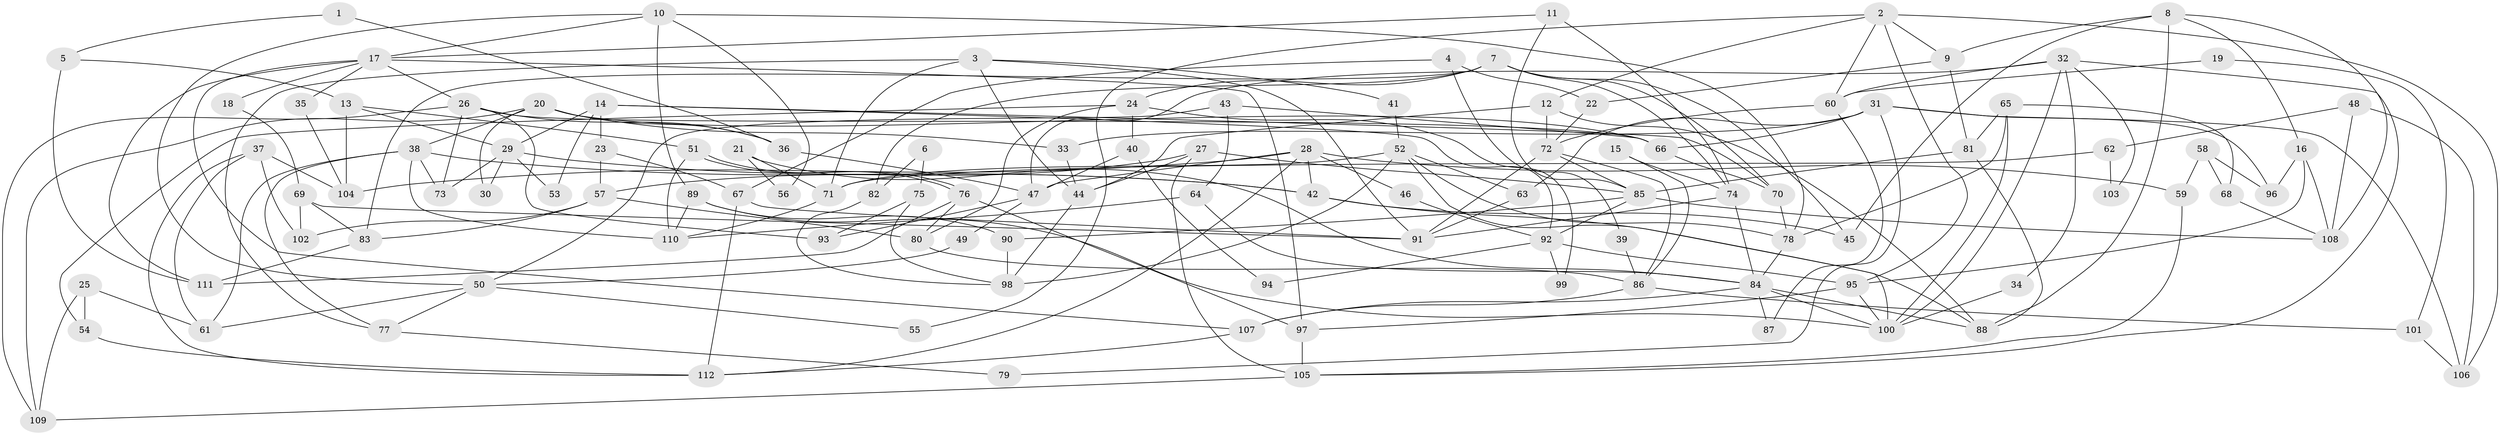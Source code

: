 // coarse degree distribution, {4: 0.14102564102564102, 9: 0.038461538461538464, 8: 0.0641025641025641, 5: 0.1282051282051282, 3: 0.20512820512820512, 2: 0.15384615384615385, 6: 0.11538461538461539, 7: 0.14102564102564102, 12: 0.01282051282051282}
// Generated by graph-tools (version 1.1) at 2025/23/03/03/25 07:23:57]
// undirected, 112 vertices, 224 edges
graph export_dot {
graph [start="1"]
  node [color=gray90,style=filled];
  1;
  2;
  3;
  4;
  5;
  6;
  7;
  8;
  9;
  10;
  11;
  12;
  13;
  14;
  15;
  16;
  17;
  18;
  19;
  20;
  21;
  22;
  23;
  24;
  25;
  26;
  27;
  28;
  29;
  30;
  31;
  32;
  33;
  34;
  35;
  36;
  37;
  38;
  39;
  40;
  41;
  42;
  43;
  44;
  45;
  46;
  47;
  48;
  49;
  50;
  51;
  52;
  53;
  54;
  55;
  56;
  57;
  58;
  59;
  60;
  61;
  62;
  63;
  64;
  65;
  66;
  67;
  68;
  69;
  70;
  71;
  72;
  73;
  74;
  75;
  76;
  77;
  78;
  79;
  80;
  81;
  82;
  83;
  84;
  85;
  86;
  87;
  88;
  89;
  90;
  91;
  92;
  93;
  94;
  95;
  96;
  97;
  98;
  99;
  100;
  101;
  102;
  103;
  104;
  105;
  106;
  107;
  108;
  109;
  110;
  111;
  112;
  1 -- 5;
  1 -- 36;
  2 -- 60;
  2 -- 12;
  2 -- 9;
  2 -- 55;
  2 -- 95;
  2 -- 106;
  3 -- 91;
  3 -- 71;
  3 -- 41;
  3 -- 44;
  3 -- 77;
  4 -- 67;
  4 -- 22;
  4 -- 39;
  5 -- 13;
  5 -- 111;
  6 -- 75;
  6 -- 82;
  7 -- 83;
  7 -- 70;
  7 -- 24;
  7 -- 45;
  7 -- 74;
  7 -- 82;
  8 -- 45;
  8 -- 88;
  8 -- 9;
  8 -- 16;
  8 -- 108;
  9 -- 22;
  9 -- 81;
  10 -- 17;
  10 -- 78;
  10 -- 50;
  10 -- 56;
  10 -- 89;
  11 -- 74;
  11 -- 85;
  11 -- 17;
  12 -- 88;
  12 -- 44;
  12 -- 72;
  13 -- 29;
  13 -- 51;
  13 -- 104;
  14 -- 29;
  14 -- 70;
  14 -- 23;
  14 -- 53;
  14 -- 92;
  15 -- 74;
  15 -- 86;
  16 -- 96;
  16 -- 95;
  16 -- 108;
  17 -- 97;
  17 -- 18;
  17 -- 26;
  17 -- 35;
  17 -- 107;
  17 -- 111;
  18 -- 69;
  19 -- 60;
  19 -- 101;
  20 -- 109;
  20 -- 33;
  20 -- 30;
  20 -- 36;
  20 -- 38;
  20 -- 66;
  21 -- 71;
  21 -- 84;
  21 -- 56;
  22 -- 72;
  23 -- 67;
  23 -- 57;
  24 -- 80;
  24 -- 40;
  24 -- 54;
  24 -- 99;
  25 -- 54;
  25 -- 61;
  25 -- 109;
  26 -- 66;
  26 -- 36;
  26 -- 73;
  26 -- 93;
  26 -- 109;
  27 -- 85;
  27 -- 44;
  27 -- 57;
  27 -- 105;
  28 -- 42;
  28 -- 47;
  28 -- 46;
  28 -- 59;
  28 -- 104;
  28 -- 112;
  29 -- 42;
  29 -- 73;
  29 -- 30;
  29 -- 53;
  31 -- 66;
  31 -- 63;
  31 -- 33;
  31 -- 79;
  31 -- 96;
  31 -- 106;
  32 -- 100;
  32 -- 105;
  32 -- 34;
  32 -- 47;
  32 -- 60;
  32 -- 103;
  33 -- 44;
  34 -- 100;
  35 -- 104;
  36 -- 47;
  37 -- 104;
  37 -- 112;
  37 -- 61;
  37 -- 102;
  38 -- 61;
  38 -- 42;
  38 -- 73;
  38 -- 77;
  38 -- 110;
  39 -- 86;
  40 -- 47;
  40 -- 94;
  41 -- 52;
  42 -- 88;
  42 -- 45;
  43 -- 64;
  43 -- 50;
  43 -- 66;
  44 -- 98;
  46 -- 92;
  47 -- 49;
  47 -- 93;
  48 -- 108;
  48 -- 106;
  48 -- 62;
  49 -- 50;
  50 -- 77;
  50 -- 55;
  50 -- 61;
  51 -- 110;
  51 -- 76;
  51 -- 76;
  52 -- 78;
  52 -- 100;
  52 -- 63;
  52 -- 71;
  52 -- 98;
  54 -- 112;
  57 -- 80;
  57 -- 83;
  57 -- 102;
  58 -- 59;
  58 -- 68;
  58 -- 96;
  59 -- 105;
  60 -- 72;
  60 -- 87;
  62 -- 71;
  62 -- 103;
  63 -- 91;
  64 -- 110;
  64 -- 84;
  65 -- 81;
  65 -- 100;
  65 -- 68;
  65 -- 78;
  66 -- 70;
  67 -- 112;
  67 -- 91;
  68 -- 108;
  69 -- 83;
  69 -- 102;
  69 -- 91;
  70 -- 78;
  71 -- 110;
  72 -- 85;
  72 -- 86;
  72 -- 91;
  74 -- 91;
  74 -- 84;
  75 -- 93;
  75 -- 98;
  76 -- 97;
  76 -- 80;
  76 -- 111;
  77 -- 79;
  78 -- 84;
  80 -- 86;
  81 -- 85;
  81 -- 88;
  82 -- 98;
  83 -- 111;
  84 -- 107;
  84 -- 87;
  84 -- 88;
  84 -- 100;
  85 -- 92;
  85 -- 108;
  85 -- 90;
  86 -- 101;
  86 -- 107;
  89 -- 100;
  89 -- 90;
  89 -- 110;
  90 -- 98;
  92 -- 95;
  92 -- 94;
  92 -- 99;
  95 -- 97;
  95 -- 100;
  97 -- 105;
  101 -- 106;
  105 -- 109;
  107 -- 112;
}
